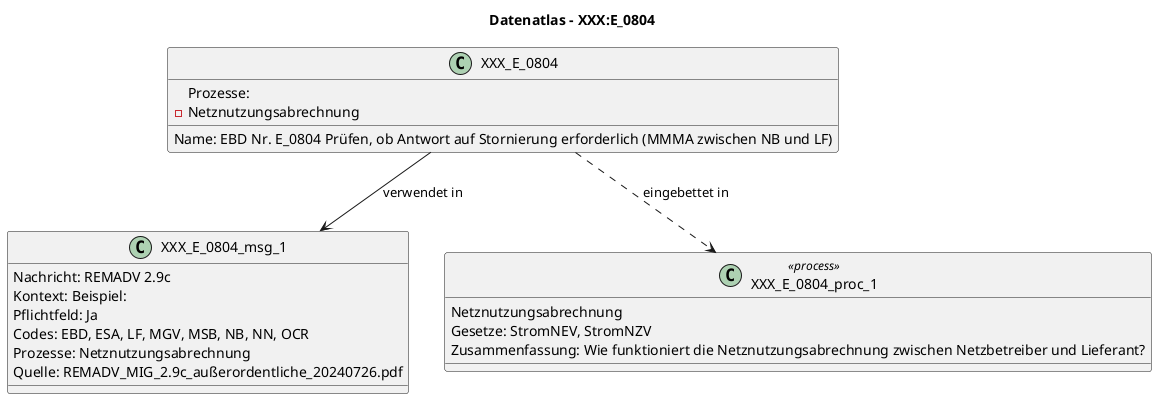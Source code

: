 @startuml
title Datenatlas – XXX:E_0804
class XXX_E_0804 {
  Name: EBD Nr. E_0804 Prüfen, ob Antwort auf Stornierung erforderlich (MMMA zwischen NB und LF)
  Prozesse:
    - Netznutzungsabrechnung
}
class XXX_E_0804_msg_1 {
  Nachricht: REMADV 2.9c
  Kontext: Beispiel:
  Pflichtfeld: Ja
  Codes: EBD, ESA, LF, MGV, MSB, NB, NN, OCR
  Prozesse: Netznutzungsabrechnung
  Quelle: REMADV_MIG_2.9c_außerordentliche_20240726.pdf
}
XXX_E_0804 --> XXX_E_0804_msg_1 : verwendet in
class XXX_E_0804_proc_1 <<process>> {
  Netznutzungsabrechnung
  Gesetze: StromNEV, StromNZV
  Zusammenfassung: Wie funktioniert die Netznutzungsabrechnung zwischen Netzbetreiber und Lieferant?
}
XXX_E_0804 ..> XXX_E_0804_proc_1 : eingebettet in
@enduml